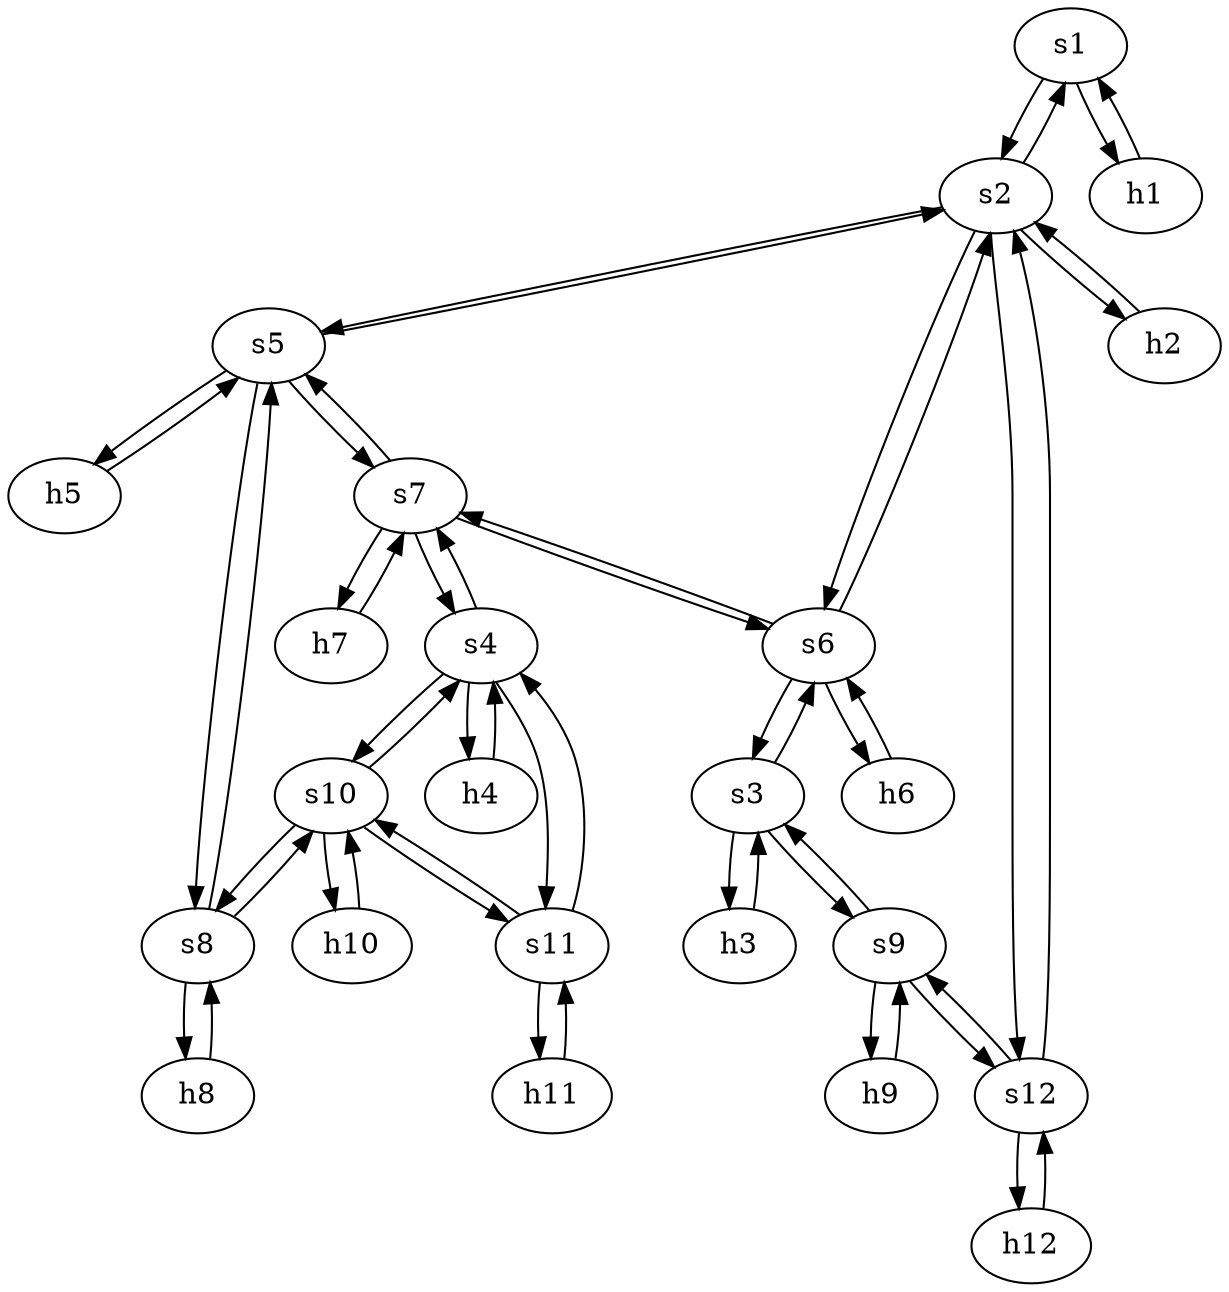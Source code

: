 digraph topology {

s1[type=switch,id=1,mac="20:00:00:00:00:01",ip="192.168.1.3"];
s2[type=switch,id=2,mac="20:00:00:00:00:02",ip="192.168.1.3"];
s3[type=switch,id=3,mac="20:00:00:00:00:03",ip="192.168.1.3"];
s4[type=switch,id=4,mac="20:00:00:00:00:04",ip="192.168.1.3"];
s5[type=switch,id=5,mac="20:00:00:00:00:05",ip="192.168.1.1"];
s6[type=switch,id=6,mac="20:00:00:00:00:06",ip="192.168.1.1"];
s7[type=switch,id=7,mac="20:00:00:00:00:07",ip="192.168.1.1"];
s8[type=switch,id=8,mac="20:00:00:00:00:08",ip="192.168.1.1"];
s9[type=switch,id=9,mac="20:00:00:00:00:09",ip="192.168.1.2"];
s10[type=switch,id=10,mac="20:00:00:00:00:0a",ip="192.168.1.2"];
s11[type=switch,id=11,mac="20:00:00:00:00:0b",ip="192.168.1.2"];
s12[type=switch,id=12,mac="20:00:00:00:00:0c",ip="192.168.1.2"];

h1[type=host,mac="00:00:00:00:00:01",ip="10.0.0.1"];
h2[type=host,mac="00:00:00:00:00:02",ip="10.0.0.2"];
h3[type=host,mac="00:00:00:00:00:03",ip="10.0.0.3"];
h4[type=host,mac="00:00:00:00:00:04",ip="10.0.0.4"];
h5[type=host,mac="00:00:00:00:00:05",ip="10.0.0.5"];
h6[type=host,mac="00:00:00:00:00:06",ip="10.0.0.6"];
h7[type=host,mac="00:00:00:00:00:07",ip="10.0.0.7"];
h8[type=host,mac="00:00:00:00:00:08",ip="10.0.0.8"];
h9[type=host,mac="00:00:00:00:00:09",ip="10.0.0.9"];
h10[type=host,mac="00:00:00:00:00:0a",ip="10.0.0.10"];
h11[type=host,mac="00:00:00:00:00:0b",ip="10.0.0.11"];
h12[type=host,mac="00:00:00:00:00:0c",ip="10.0.0.12"];

s1 -> s2 [src_port=2, dst_port=14, cost=0, capacity="1Gbps"];

s2 -> s1 [src_port=14, dst_port=2, cost=0, capacity="1Gbps"];
s2 -> s5 [src_port=15, dst_port=2, cost=0, capacity="1Gbps"];
s2 -> s6 [src_port=16, dst_port=14, cost=0, capacity="1Gbps"];
s2 -> s12 [src_port=17, dst_port=38, cost=0, capacity="1Gbps"];

s3 -> s6 [src_port=26, dst_port=15, cost=0, capacity="1Gbps"];
s3 -> s9 [src_port=27, dst_port=2, cost=0, capacity="1Gbps"];

s4 -> s7 [src_port=38, dst_port=26, cost=0, capacity="1Gbps"];
s4 -> s10 [src_port=39, dst_port=14, cost=0, capacity="1Gbps"];
s4 -> s11 [src_port=40, dst_port=26, cost=0, capacity="1Gbps"];

s5 -> s2 [src_port=2, dst_port=15, cost=0, capacity="1Gbps"];
s5 -> s7 [src_port=3, dst_port=27, cost=0, capacity="1Gbps"];
s5 -> s8 [src_port=11, dst_port=38, cost=0, capacity="1Gbps"];

s6 -> s2 [src_port=14, dst_port=16, cost=0, capacity="1Gbps"];
s6 -> s3 [src_port=15, dst_port=26, cost=0, capacity="1Gbps"];
s6 -> s7 [src_port=16, dst_port=28, cost=0, capacity="1Gbps"];

s7 -> s4 [src_port=26, dst_port=38, cost=0, capacity="1Gbps"];
s7 -> s5 [src_port=27, dst_port=3, cost=0, capacity="1Gbps"];
s7 -> s6 [src_port=28, dst_port=16, cost=0, capacity="1Gbps"];

s8 -> s5 [src_port=38, dst_port=11, cost=0, capacity="1Gbps"];
s8 -> s10 [src_port=39, dst_port=15, cost=0, capacity="1Gbps"];

s9 -> s3 [src_port=2, dst_port=27, cost=0, capacity="1Gbps"];
s9 -> s12 [src_port=11, dst_port=39, cost=0, capacity="1Gbps"];

s10 -> s4 [src_port=14, dst_port=39, cost=0, capacity="1Gbps"];
s10 -> s8 [src_port=15, dst_port=39, cost=0, capacity="1Gbps"];
s10 -> s11 [src_port=16, dst_port=27, cost=0, capacity="1Gbps"];

s11 -> s4 [src_port=26, dst_port=40, cost=0, capacity="1Gbps"];
s11 -> s10 [src_port=27, dst_port=16, cost=0, capacity="1Gbps"];

s12 -> s2 [src_port=38, dst_port=17, cost=0, capacity="1Gbps"];
s12 -> s9 [src_port=39, dst_port=11, cost=0, capacity="1Gbps"];


h1 -> s1 [src_port=1, dst_port=3, cost=0, capacity="1Gbps"];
s1 -> h1 [src_port=3, dst_port=1, cost=0, capacity="1Gbps"];

h2 -> s2 [src_port=1, dst_port=13, cost=0, capacity="1Gbps"];
s2 -> h2 [src_port=13, dst_port=1, cost=0, capacity="1Gbps"];

h3 -> s3 [src_port=1, dst_port=25, cost=0, capacity="1Gbps"];
s3 -> h3 [src_port=25, dst_port=1, cost=0, capacity="1Gbps"];

h4 -> s4 [src_port=1, dst_port=37, cost=0, capacity="1Gbps"];
s4 -> h4 [src_port=37, dst_port=1, cost=0, capacity="1Gbps"];

h5 -> s5 [src_port=1, dst_port=1, cost=0, capacity="1Gbps"];
s5 -> h5 [src_port=1, dst_port=1, cost=0, capacity="1Gbps"];

h6 -> s6 [src_port=1, dst_port=13, cost=0, capacity="1Gbps"];
s6 -> h6 [src_port=13, dst_port=1, cost=0, capacity="1Gbps"];

h7 -> s7 [src_port=1, dst_port=25, cost=0, capacity="1Gbps"];
s7 -> h7 [src_port=25, dst_port=1, cost=0, capacity="1Gbps"];

h8 -> s8 [src_port=1, dst_port=37, cost=0, capacity="1Gbps"];
s8 -> h8 [src_port=37, dst_port=1, cost=0, capacity="1Gbps"];

h9 -> s9 [src_port=1, dst_port=1, cost=0, capacity="1Gbps"];
s9 -> h9 [src_port=1, dst_port=1, cost=0, capacity="1Gbps"];

h10 -> s10 [src_port=1, dst_port=13, cost=0, capacity="1Gbps"];
s10 -> h10 [src_port=13, dst_port=1, cost=0, capacity="1Gbps"];

h11 -> s11 [src_port=1, dst_port=25, cost=0, capacity="1Gbps"];
s11 -> h11 [src_port=25, dst_port=1, cost=0, capacity="1Gbps"];

h12 -> s12 [src_port=1, dst_port=37, cost=0, capacity="1Gbps"];
s12 -> h12 [src_port=37, dst_port=1, cost=0, capacity="1Gbps"];


}
